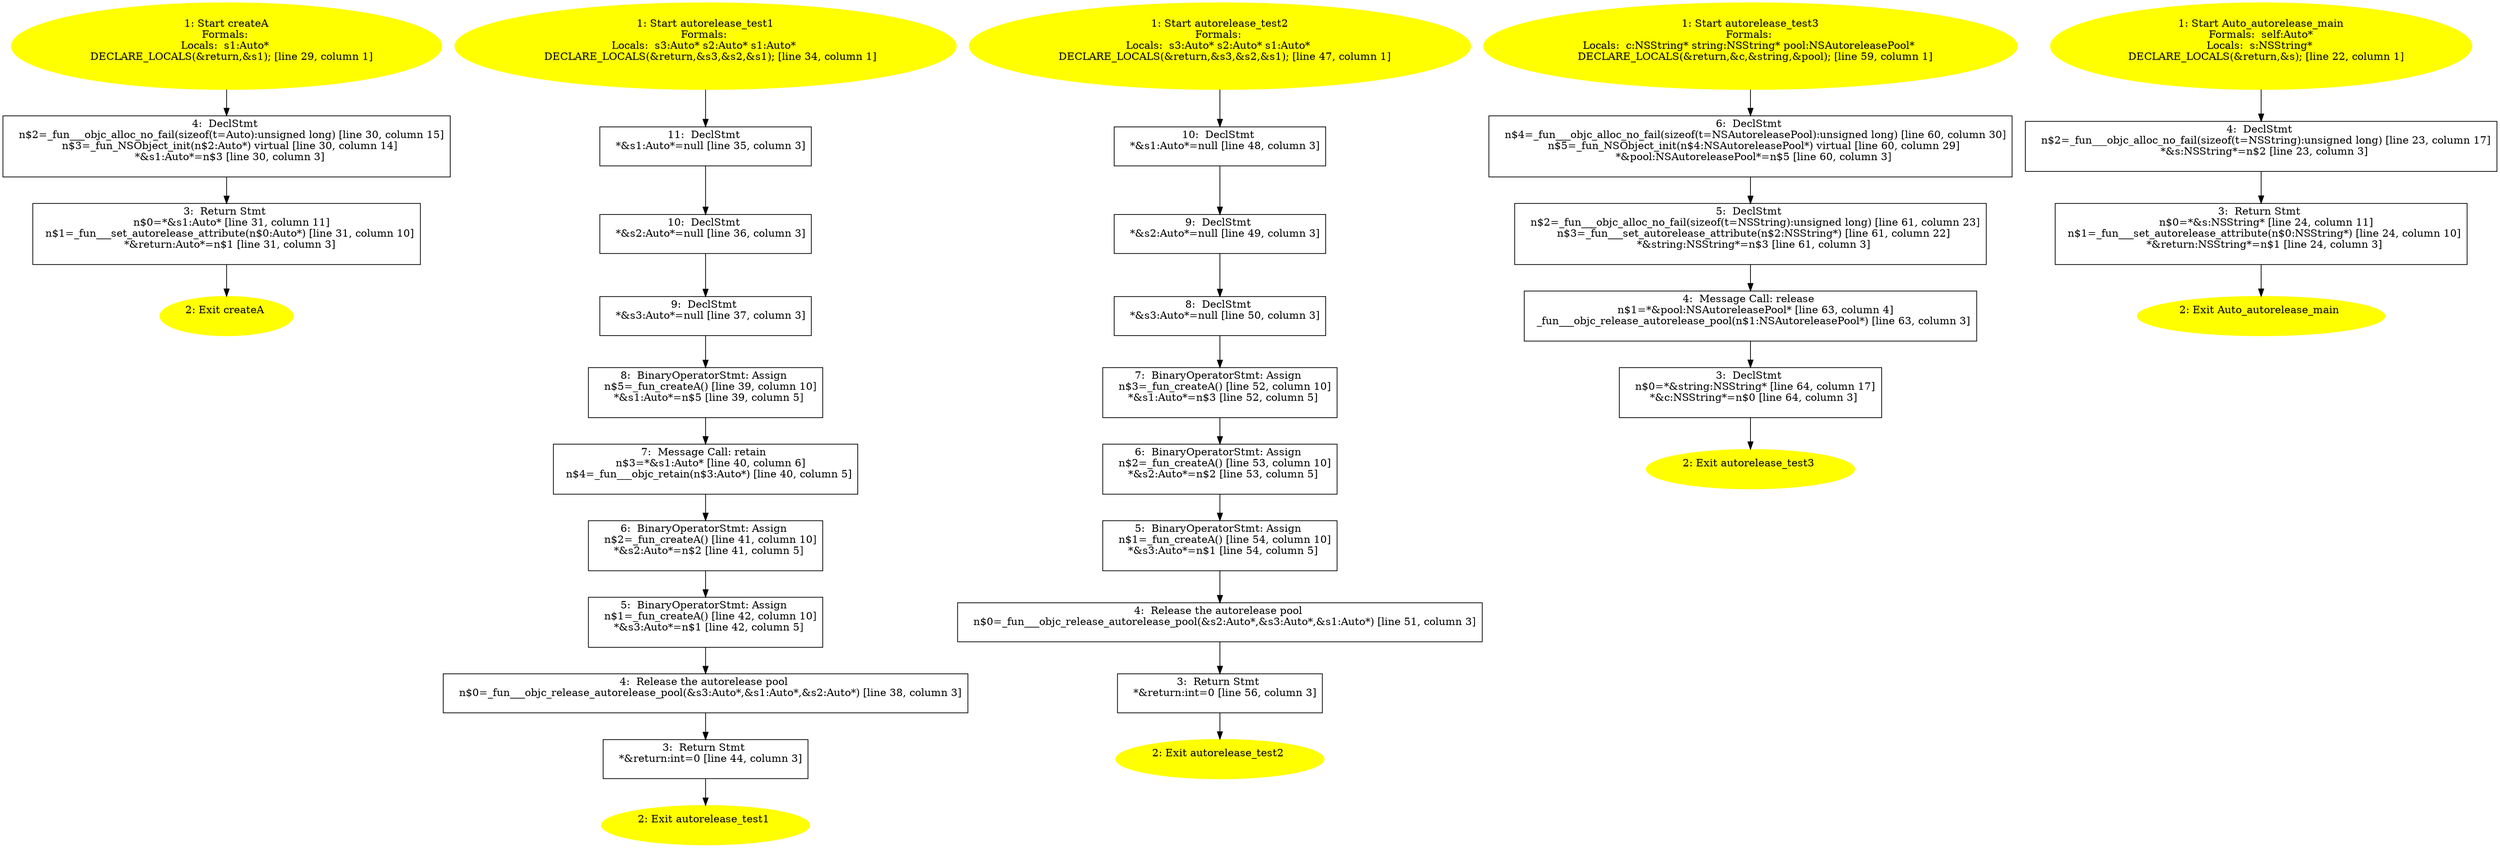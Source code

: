 /* @generated */
digraph iCFG {
"createA.48a5d7f480131d59bba69d521715b836_1" [label="1: Start createA\nFormals: \nLocals:  s1:Auto* \n   DECLARE_LOCALS(&return,&s1); [line 29, column 1]\n " color=yellow style=filled]
	

	 "createA.48a5d7f480131d59bba69d521715b836_1" -> "createA.48a5d7f480131d59bba69d521715b836_4" ;
"createA.48a5d7f480131d59bba69d521715b836_2" [label="2: Exit createA \n  " color=yellow style=filled]
	

"createA.48a5d7f480131d59bba69d521715b836_3" [label="3:  Return Stmt \n   n$0=*&s1:Auto* [line 31, column 11]\n  n$1=_fun___set_autorelease_attribute(n$0:Auto*) [line 31, column 10]\n  *&return:Auto*=n$1 [line 31, column 3]\n " shape="box"]
	

	 "createA.48a5d7f480131d59bba69d521715b836_3" -> "createA.48a5d7f480131d59bba69d521715b836_2" ;
"createA.48a5d7f480131d59bba69d521715b836_4" [label="4:  DeclStmt \n   n$2=_fun___objc_alloc_no_fail(sizeof(t=Auto):unsigned long) [line 30, column 15]\n  n$3=_fun_NSObject_init(n$2:Auto*) virtual [line 30, column 14]\n  *&s1:Auto*=n$3 [line 30, column 3]\n " shape="box"]
	

	 "createA.48a5d7f480131d59bba69d521715b836_4" -> "createA.48a5d7f480131d59bba69d521715b836_3" ;
"autorelease_test1.8f3499e28c7129f0f6b2300d214d7864_1" [label="1: Start autorelease_test1\nFormals: \nLocals:  s3:Auto* s2:Auto* s1:Auto* \n   DECLARE_LOCALS(&return,&s3,&s2,&s1); [line 34, column 1]\n " color=yellow style=filled]
	

	 "autorelease_test1.8f3499e28c7129f0f6b2300d214d7864_1" -> "autorelease_test1.8f3499e28c7129f0f6b2300d214d7864_11" ;
"autorelease_test1.8f3499e28c7129f0f6b2300d214d7864_2" [label="2: Exit autorelease_test1 \n  " color=yellow style=filled]
	

"autorelease_test1.8f3499e28c7129f0f6b2300d214d7864_3" [label="3:  Return Stmt \n   *&return:int=0 [line 44, column 3]\n " shape="box"]
	

	 "autorelease_test1.8f3499e28c7129f0f6b2300d214d7864_3" -> "autorelease_test1.8f3499e28c7129f0f6b2300d214d7864_2" ;
"autorelease_test1.8f3499e28c7129f0f6b2300d214d7864_4" [label="4:  Release the autorelease pool \n   n$0=_fun___objc_release_autorelease_pool(&s3:Auto*,&s1:Auto*,&s2:Auto*) [line 38, column 3]\n " shape="box"]
	

	 "autorelease_test1.8f3499e28c7129f0f6b2300d214d7864_4" -> "autorelease_test1.8f3499e28c7129f0f6b2300d214d7864_3" ;
"autorelease_test1.8f3499e28c7129f0f6b2300d214d7864_5" [label="5:  BinaryOperatorStmt: Assign \n   n$1=_fun_createA() [line 42, column 10]\n  *&s3:Auto*=n$1 [line 42, column 5]\n " shape="box"]
	

	 "autorelease_test1.8f3499e28c7129f0f6b2300d214d7864_5" -> "autorelease_test1.8f3499e28c7129f0f6b2300d214d7864_4" ;
"autorelease_test1.8f3499e28c7129f0f6b2300d214d7864_6" [label="6:  BinaryOperatorStmt: Assign \n   n$2=_fun_createA() [line 41, column 10]\n  *&s2:Auto*=n$2 [line 41, column 5]\n " shape="box"]
	

	 "autorelease_test1.8f3499e28c7129f0f6b2300d214d7864_6" -> "autorelease_test1.8f3499e28c7129f0f6b2300d214d7864_5" ;
"autorelease_test1.8f3499e28c7129f0f6b2300d214d7864_7" [label="7:  Message Call: retain \n   n$3=*&s1:Auto* [line 40, column 6]\n  n$4=_fun___objc_retain(n$3:Auto*) [line 40, column 5]\n " shape="box"]
	

	 "autorelease_test1.8f3499e28c7129f0f6b2300d214d7864_7" -> "autorelease_test1.8f3499e28c7129f0f6b2300d214d7864_6" ;
"autorelease_test1.8f3499e28c7129f0f6b2300d214d7864_8" [label="8:  BinaryOperatorStmt: Assign \n   n$5=_fun_createA() [line 39, column 10]\n  *&s1:Auto*=n$5 [line 39, column 5]\n " shape="box"]
	

	 "autorelease_test1.8f3499e28c7129f0f6b2300d214d7864_8" -> "autorelease_test1.8f3499e28c7129f0f6b2300d214d7864_7" ;
"autorelease_test1.8f3499e28c7129f0f6b2300d214d7864_9" [label="9:  DeclStmt \n   *&s3:Auto*=null [line 37, column 3]\n " shape="box"]
	

	 "autorelease_test1.8f3499e28c7129f0f6b2300d214d7864_9" -> "autorelease_test1.8f3499e28c7129f0f6b2300d214d7864_8" ;
"autorelease_test1.8f3499e28c7129f0f6b2300d214d7864_10" [label="10:  DeclStmt \n   *&s2:Auto*=null [line 36, column 3]\n " shape="box"]
	

	 "autorelease_test1.8f3499e28c7129f0f6b2300d214d7864_10" -> "autorelease_test1.8f3499e28c7129f0f6b2300d214d7864_9" ;
"autorelease_test1.8f3499e28c7129f0f6b2300d214d7864_11" [label="11:  DeclStmt \n   *&s1:Auto*=null [line 35, column 3]\n " shape="box"]
	

	 "autorelease_test1.8f3499e28c7129f0f6b2300d214d7864_11" -> "autorelease_test1.8f3499e28c7129f0f6b2300d214d7864_10" ;
"autorelease_test2.d978c6e21f1931e19bc731b4ffb90225_1" [label="1: Start autorelease_test2\nFormals: \nLocals:  s3:Auto* s2:Auto* s1:Auto* \n   DECLARE_LOCALS(&return,&s3,&s2,&s1); [line 47, column 1]\n " color=yellow style=filled]
	

	 "autorelease_test2.d978c6e21f1931e19bc731b4ffb90225_1" -> "autorelease_test2.d978c6e21f1931e19bc731b4ffb90225_10" ;
"autorelease_test2.d978c6e21f1931e19bc731b4ffb90225_2" [label="2: Exit autorelease_test2 \n  " color=yellow style=filled]
	

"autorelease_test2.d978c6e21f1931e19bc731b4ffb90225_3" [label="3:  Return Stmt \n   *&return:int=0 [line 56, column 3]\n " shape="box"]
	

	 "autorelease_test2.d978c6e21f1931e19bc731b4ffb90225_3" -> "autorelease_test2.d978c6e21f1931e19bc731b4ffb90225_2" ;
"autorelease_test2.d978c6e21f1931e19bc731b4ffb90225_4" [label="4:  Release the autorelease pool \n   n$0=_fun___objc_release_autorelease_pool(&s2:Auto*,&s3:Auto*,&s1:Auto*) [line 51, column 3]\n " shape="box"]
	

	 "autorelease_test2.d978c6e21f1931e19bc731b4ffb90225_4" -> "autorelease_test2.d978c6e21f1931e19bc731b4ffb90225_3" ;
"autorelease_test2.d978c6e21f1931e19bc731b4ffb90225_5" [label="5:  BinaryOperatorStmt: Assign \n   n$1=_fun_createA() [line 54, column 10]\n  *&s3:Auto*=n$1 [line 54, column 5]\n " shape="box"]
	

	 "autorelease_test2.d978c6e21f1931e19bc731b4ffb90225_5" -> "autorelease_test2.d978c6e21f1931e19bc731b4ffb90225_4" ;
"autorelease_test2.d978c6e21f1931e19bc731b4ffb90225_6" [label="6:  BinaryOperatorStmt: Assign \n   n$2=_fun_createA() [line 53, column 10]\n  *&s2:Auto*=n$2 [line 53, column 5]\n " shape="box"]
	

	 "autorelease_test2.d978c6e21f1931e19bc731b4ffb90225_6" -> "autorelease_test2.d978c6e21f1931e19bc731b4ffb90225_5" ;
"autorelease_test2.d978c6e21f1931e19bc731b4ffb90225_7" [label="7:  BinaryOperatorStmt: Assign \n   n$3=_fun_createA() [line 52, column 10]\n  *&s1:Auto*=n$3 [line 52, column 5]\n " shape="box"]
	

	 "autorelease_test2.d978c6e21f1931e19bc731b4ffb90225_7" -> "autorelease_test2.d978c6e21f1931e19bc731b4ffb90225_6" ;
"autorelease_test2.d978c6e21f1931e19bc731b4ffb90225_8" [label="8:  DeclStmt \n   *&s3:Auto*=null [line 50, column 3]\n " shape="box"]
	

	 "autorelease_test2.d978c6e21f1931e19bc731b4ffb90225_8" -> "autorelease_test2.d978c6e21f1931e19bc731b4ffb90225_7" ;
"autorelease_test2.d978c6e21f1931e19bc731b4ffb90225_9" [label="9:  DeclStmt \n   *&s2:Auto*=null [line 49, column 3]\n " shape="box"]
	

	 "autorelease_test2.d978c6e21f1931e19bc731b4ffb90225_9" -> "autorelease_test2.d978c6e21f1931e19bc731b4ffb90225_8" ;
"autorelease_test2.d978c6e21f1931e19bc731b4ffb90225_10" [label="10:  DeclStmt \n   *&s1:Auto*=null [line 48, column 3]\n " shape="box"]
	

	 "autorelease_test2.d978c6e21f1931e19bc731b4ffb90225_10" -> "autorelease_test2.d978c6e21f1931e19bc731b4ffb90225_9" ;
"autorelease_test3.5fa2e6ceb6075e26a47f9b8c9cdf65ba_1" [label="1: Start autorelease_test3\nFormals: \nLocals:  c:NSString* string:NSString* pool:NSAutoreleasePool* \n   DECLARE_LOCALS(&return,&c,&string,&pool); [line 59, column 1]\n " color=yellow style=filled]
	

	 "autorelease_test3.5fa2e6ceb6075e26a47f9b8c9cdf65ba_1" -> "autorelease_test3.5fa2e6ceb6075e26a47f9b8c9cdf65ba_6" ;
"autorelease_test3.5fa2e6ceb6075e26a47f9b8c9cdf65ba_2" [label="2: Exit autorelease_test3 \n  " color=yellow style=filled]
	

"autorelease_test3.5fa2e6ceb6075e26a47f9b8c9cdf65ba_3" [label="3:  DeclStmt \n   n$0=*&string:NSString* [line 64, column 17]\n  *&c:NSString*=n$0 [line 64, column 3]\n " shape="box"]
	

	 "autorelease_test3.5fa2e6ceb6075e26a47f9b8c9cdf65ba_3" -> "autorelease_test3.5fa2e6ceb6075e26a47f9b8c9cdf65ba_2" ;
"autorelease_test3.5fa2e6ceb6075e26a47f9b8c9cdf65ba_4" [label="4:  Message Call: release \n   n$1=*&pool:NSAutoreleasePool* [line 63, column 4]\n  _fun___objc_release_autorelease_pool(n$1:NSAutoreleasePool*) [line 63, column 3]\n " shape="box"]
	

	 "autorelease_test3.5fa2e6ceb6075e26a47f9b8c9cdf65ba_4" -> "autorelease_test3.5fa2e6ceb6075e26a47f9b8c9cdf65ba_3" ;
"autorelease_test3.5fa2e6ceb6075e26a47f9b8c9cdf65ba_5" [label="5:  DeclStmt \n   n$2=_fun___objc_alloc_no_fail(sizeof(t=NSString):unsigned long) [line 61, column 23]\n  n$3=_fun___set_autorelease_attribute(n$2:NSString*) [line 61, column 22]\n  *&string:NSString*=n$3 [line 61, column 3]\n " shape="box"]
	

	 "autorelease_test3.5fa2e6ceb6075e26a47f9b8c9cdf65ba_5" -> "autorelease_test3.5fa2e6ceb6075e26a47f9b8c9cdf65ba_4" ;
"autorelease_test3.5fa2e6ceb6075e26a47f9b8c9cdf65ba_6" [label="6:  DeclStmt \n   n$4=_fun___objc_alloc_no_fail(sizeof(t=NSAutoreleasePool):unsigned long) [line 60, column 30]\n  n$5=_fun_NSObject_init(n$4:NSAutoreleasePool*) virtual [line 60, column 29]\n  *&pool:NSAutoreleasePool*=n$5 [line 60, column 3]\n " shape="box"]
	

	 "autorelease_test3.5fa2e6ceb6075e26a47f9b8c9cdf65ba_6" -> "autorelease_test3.5fa2e6ceb6075e26a47f9b8c9cdf65ba_5" ;
"autorelease_main#Auto#instance.dbdd003a511fe2beb7e0a817d39f6fd8_1" [label="1: Start Auto_autorelease_main\nFormals:  self:Auto*\nLocals:  s:NSString* \n   DECLARE_LOCALS(&return,&s); [line 22, column 1]\n " color=yellow style=filled]
	

	 "autorelease_main#Auto#instance.dbdd003a511fe2beb7e0a817d39f6fd8_1" -> "autorelease_main#Auto#instance.dbdd003a511fe2beb7e0a817d39f6fd8_4" ;
"autorelease_main#Auto#instance.dbdd003a511fe2beb7e0a817d39f6fd8_2" [label="2: Exit Auto_autorelease_main \n  " color=yellow style=filled]
	

"autorelease_main#Auto#instance.dbdd003a511fe2beb7e0a817d39f6fd8_3" [label="3:  Return Stmt \n   n$0=*&s:NSString* [line 24, column 11]\n  n$1=_fun___set_autorelease_attribute(n$0:NSString*) [line 24, column 10]\n  *&return:NSString*=n$1 [line 24, column 3]\n " shape="box"]
	

	 "autorelease_main#Auto#instance.dbdd003a511fe2beb7e0a817d39f6fd8_3" -> "autorelease_main#Auto#instance.dbdd003a511fe2beb7e0a817d39f6fd8_2" ;
"autorelease_main#Auto#instance.dbdd003a511fe2beb7e0a817d39f6fd8_4" [label="4:  DeclStmt \n   n$2=_fun___objc_alloc_no_fail(sizeof(t=NSString):unsigned long) [line 23, column 17]\n  *&s:NSString*=n$2 [line 23, column 3]\n " shape="box"]
	

	 "autorelease_main#Auto#instance.dbdd003a511fe2beb7e0a817d39f6fd8_4" -> "autorelease_main#Auto#instance.dbdd003a511fe2beb7e0a817d39f6fd8_3" ;
}
